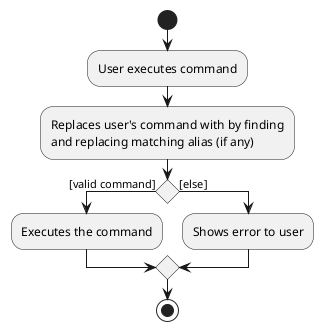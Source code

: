 @startuml
start
:User executes command;

:Replaces user's command with by finding
and replacing matching alias (if any);

if () then ([valid command])
    :Executes the command;
else ([else])
    :Shows error to user;
endif

stop
@enduml